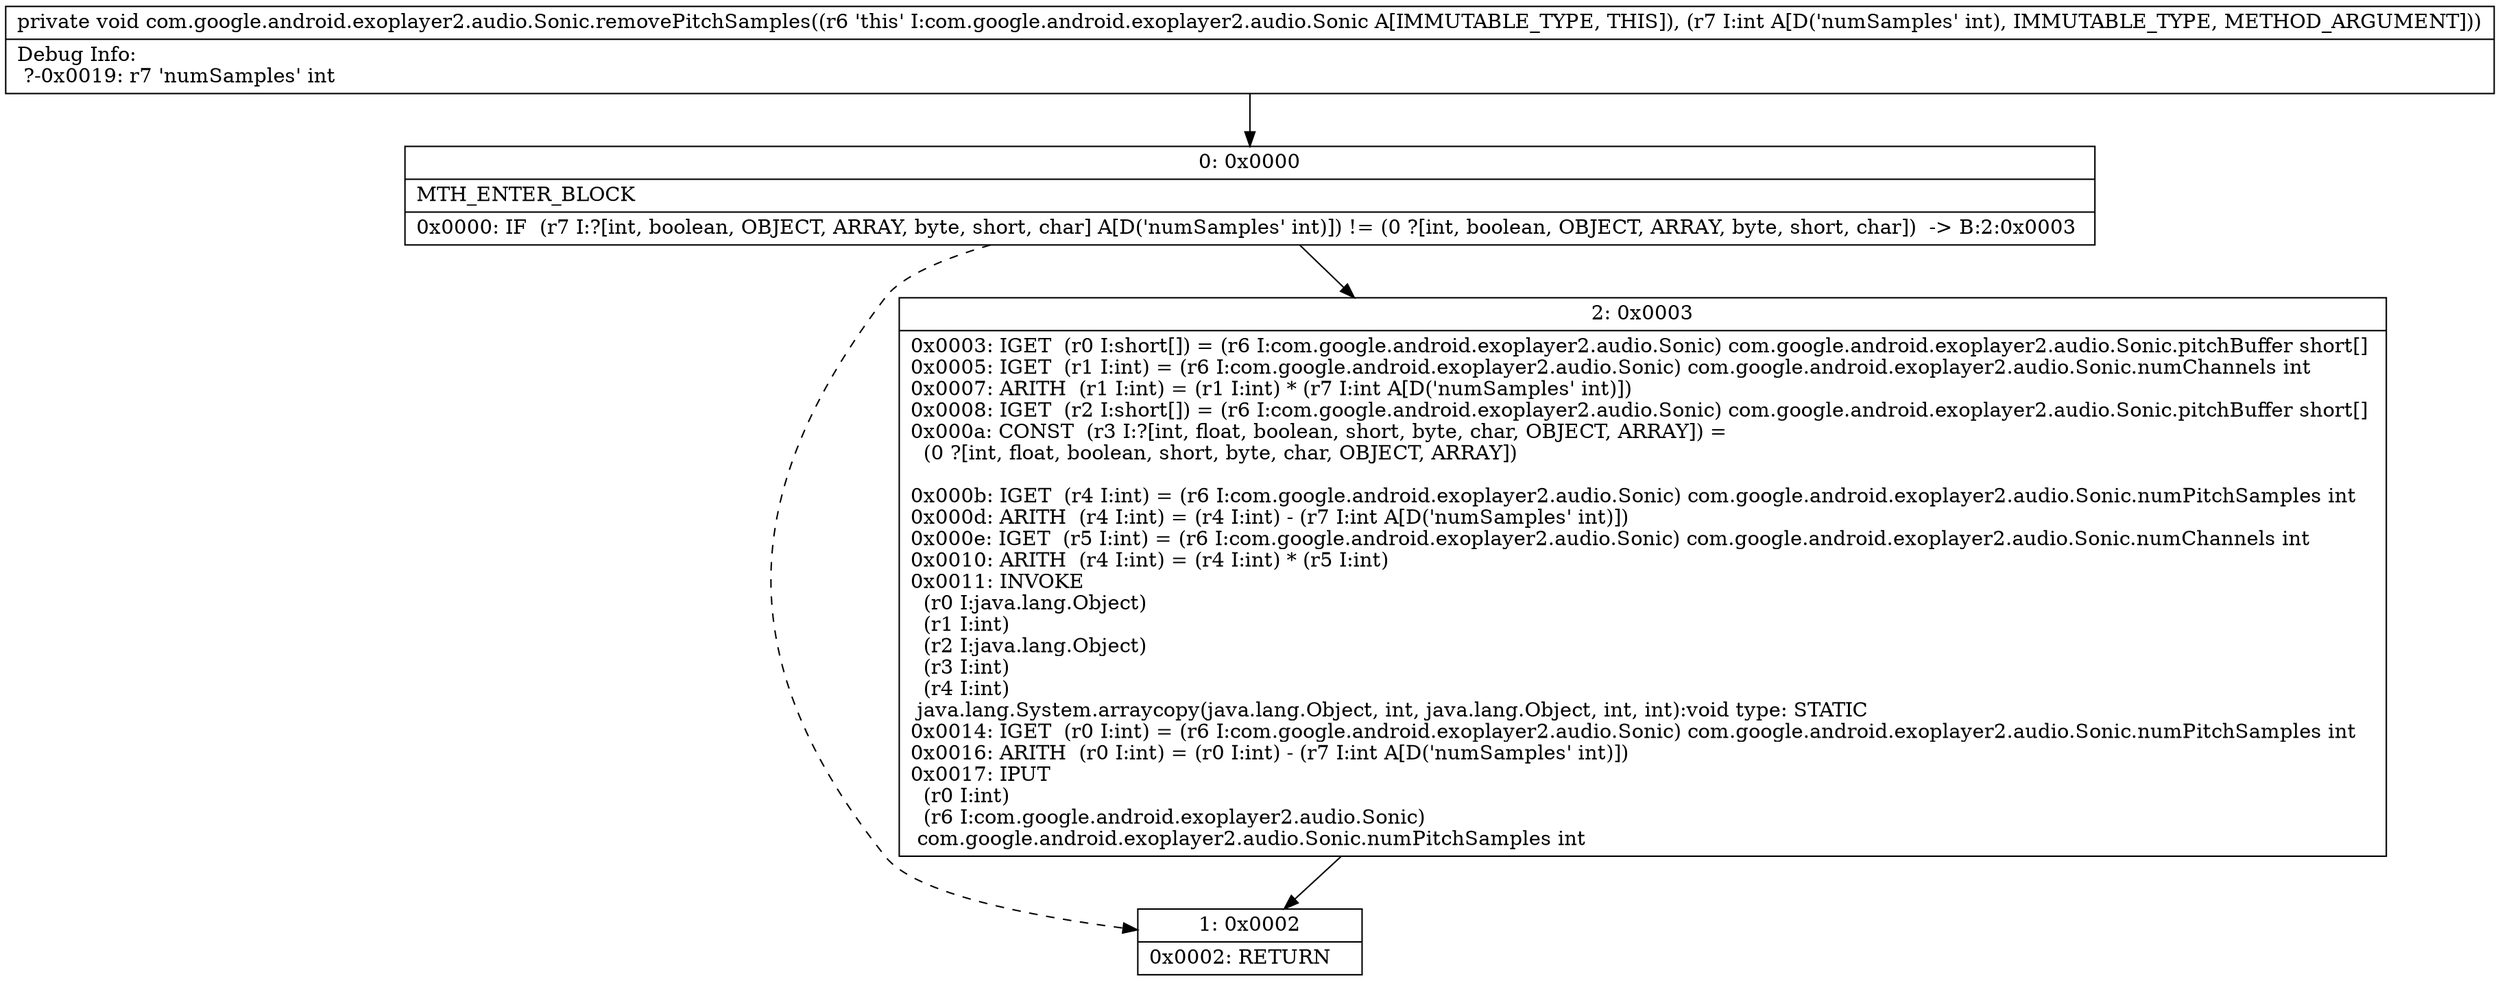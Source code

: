 digraph "CFG forcom.google.android.exoplayer2.audio.Sonic.removePitchSamples(I)V" {
Node_0 [shape=record,label="{0\:\ 0x0000|MTH_ENTER_BLOCK\l|0x0000: IF  (r7 I:?[int, boolean, OBJECT, ARRAY, byte, short, char] A[D('numSamples' int)]) != (0 ?[int, boolean, OBJECT, ARRAY, byte, short, char])  \-\> B:2:0x0003 \l}"];
Node_1 [shape=record,label="{1\:\ 0x0002|0x0002: RETURN   \l}"];
Node_2 [shape=record,label="{2\:\ 0x0003|0x0003: IGET  (r0 I:short[]) = (r6 I:com.google.android.exoplayer2.audio.Sonic) com.google.android.exoplayer2.audio.Sonic.pitchBuffer short[] \l0x0005: IGET  (r1 I:int) = (r6 I:com.google.android.exoplayer2.audio.Sonic) com.google.android.exoplayer2.audio.Sonic.numChannels int \l0x0007: ARITH  (r1 I:int) = (r1 I:int) * (r7 I:int A[D('numSamples' int)]) \l0x0008: IGET  (r2 I:short[]) = (r6 I:com.google.android.exoplayer2.audio.Sonic) com.google.android.exoplayer2.audio.Sonic.pitchBuffer short[] \l0x000a: CONST  (r3 I:?[int, float, boolean, short, byte, char, OBJECT, ARRAY]) = \l  (0 ?[int, float, boolean, short, byte, char, OBJECT, ARRAY])\l \l0x000b: IGET  (r4 I:int) = (r6 I:com.google.android.exoplayer2.audio.Sonic) com.google.android.exoplayer2.audio.Sonic.numPitchSamples int \l0x000d: ARITH  (r4 I:int) = (r4 I:int) \- (r7 I:int A[D('numSamples' int)]) \l0x000e: IGET  (r5 I:int) = (r6 I:com.google.android.exoplayer2.audio.Sonic) com.google.android.exoplayer2.audio.Sonic.numChannels int \l0x0010: ARITH  (r4 I:int) = (r4 I:int) * (r5 I:int) \l0x0011: INVOKE  \l  (r0 I:java.lang.Object)\l  (r1 I:int)\l  (r2 I:java.lang.Object)\l  (r3 I:int)\l  (r4 I:int)\l java.lang.System.arraycopy(java.lang.Object, int, java.lang.Object, int, int):void type: STATIC \l0x0014: IGET  (r0 I:int) = (r6 I:com.google.android.exoplayer2.audio.Sonic) com.google.android.exoplayer2.audio.Sonic.numPitchSamples int \l0x0016: ARITH  (r0 I:int) = (r0 I:int) \- (r7 I:int A[D('numSamples' int)]) \l0x0017: IPUT  \l  (r0 I:int)\l  (r6 I:com.google.android.exoplayer2.audio.Sonic)\l com.google.android.exoplayer2.audio.Sonic.numPitchSamples int \l}"];
MethodNode[shape=record,label="{private void com.google.android.exoplayer2.audio.Sonic.removePitchSamples((r6 'this' I:com.google.android.exoplayer2.audio.Sonic A[IMMUTABLE_TYPE, THIS]), (r7 I:int A[D('numSamples' int), IMMUTABLE_TYPE, METHOD_ARGUMENT]))  | Debug Info:\l  ?\-0x0019: r7 'numSamples' int\l}"];
MethodNode -> Node_0;
Node_0 -> Node_1[style=dashed];
Node_0 -> Node_2;
Node_2 -> Node_1;
}

